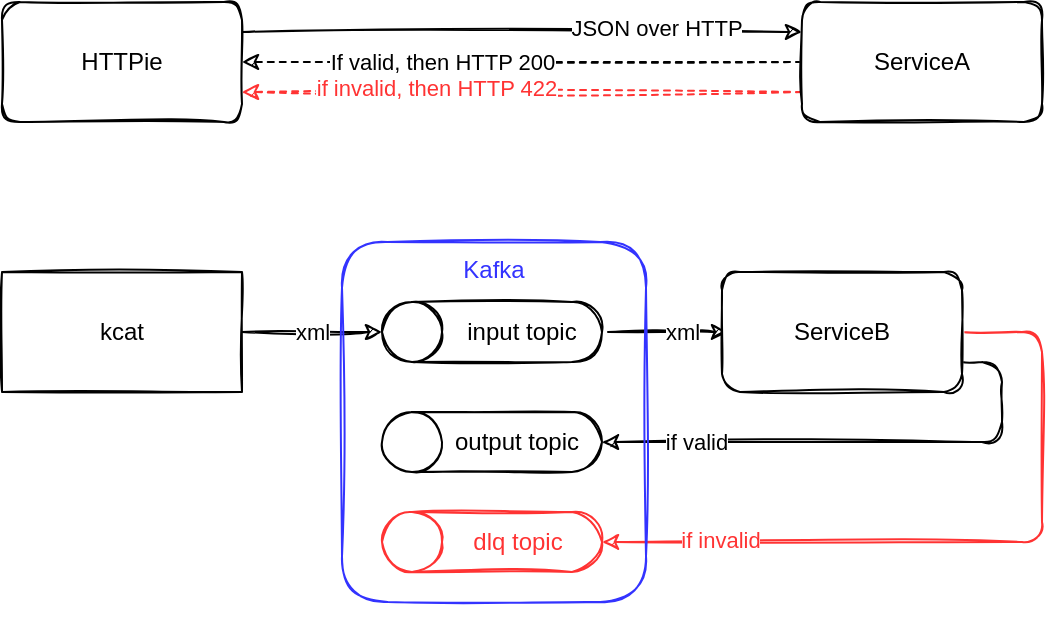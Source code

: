 <mxfile version="20.4.1" type="device"><diagram id="8p-lC2AwdFh88mKuDQkO" name="Page-1"><mxGraphModel dx="930" dy="686" grid="1" gridSize="10" guides="1" tooltips="1" connect="1" arrows="1" fold="1" page="1" pageScale="1" pageWidth="850" pageHeight="1100" math="0" shadow="0"><root><mxCell id="0"/><mxCell id="1" parent="0"/><mxCell id="rmotCwbEnxl7Q_GgQrHp-3" style="edgeStyle=orthogonalEdgeStyle;rounded=0;orthogonalLoop=1;jettySize=auto;html=1;entryX=0;entryY=0.25;entryDx=0;entryDy=0;sketch=1;exitX=1;exitY=0.25;exitDx=0;exitDy=0;" edge="1" parent="1" source="rmotCwbEnxl7Q_GgQrHp-1" target="rmotCwbEnxl7Q_GgQrHp-2"><mxGeometry relative="1" as="geometry"/></mxCell><mxCell id="rmotCwbEnxl7Q_GgQrHp-21" value="&lt;font color=&quot;#000000&quot;&gt;JSON over HTTP&lt;/font&gt;" style="edgeLabel;html=1;align=center;verticalAlign=middle;resizable=0;points=[];fontColor=#FF3333;" vertex="1" connectable="0" parent="rmotCwbEnxl7Q_GgQrHp-3"><mxGeometry x="0.35" relative="1" as="geometry"><mxPoint x="18" y="-2" as="offset"/></mxGeometry></mxCell><mxCell id="rmotCwbEnxl7Q_GgQrHp-1" value="HTTPie" style="rounded=1;whiteSpace=wrap;html=1;sketch=1;" vertex="1" parent="1"><mxGeometry x="40" y="40" width="120" height="60" as="geometry"/></mxCell><mxCell id="rmotCwbEnxl7Q_GgQrHp-19" style="edgeStyle=orthogonalEdgeStyle;rounded=0;sketch=1;orthogonalLoop=1;jettySize=auto;html=1;entryX=1;entryY=0.5;entryDx=0;entryDy=0;fontColor=#FF3333;startArrow=none;startFill=0;endArrow=classic;endFill=1;dashed=1;" edge="1" parent="1" source="rmotCwbEnxl7Q_GgQrHp-2" target="rmotCwbEnxl7Q_GgQrHp-1"><mxGeometry relative="1" as="geometry"/></mxCell><mxCell id="rmotCwbEnxl7Q_GgQrHp-22" value="If valid, then HTTP 200" style="edgeLabel;html=1;align=center;verticalAlign=middle;resizable=0;points=[];fontColor=#000000;" vertex="1" connectable="0" parent="rmotCwbEnxl7Q_GgQrHp-19"><mxGeometry x="-0.4" y="2" relative="1" as="geometry"><mxPoint x="-96" y="-2" as="offset"/></mxGeometry></mxCell><mxCell id="rmotCwbEnxl7Q_GgQrHp-20" style="edgeStyle=orthogonalEdgeStyle;rounded=0;sketch=1;orthogonalLoop=1;jettySize=auto;html=1;entryX=1;entryY=0.75;entryDx=0;entryDy=0;dashed=1;fontColor=#FF3333;startArrow=none;startFill=0;endArrow=classic;endFill=1;exitX=0;exitY=0.75;exitDx=0;exitDy=0;strokeColor=#FF3333;" edge="1" parent="1" source="rmotCwbEnxl7Q_GgQrHp-2" target="rmotCwbEnxl7Q_GgQrHp-1"><mxGeometry relative="1" as="geometry"/></mxCell><mxCell id="rmotCwbEnxl7Q_GgQrHp-23" value="if invalid, then HTTP 422" style="edgeLabel;html=1;align=center;verticalAlign=middle;resizable=0;points=[];fontColor=#FF3333;" vertex="1" connectable="0" parent="rmotCwbEnxl7Q_GgQrHp-20"><mxGeometry x="-0.083" y="6" relative="1" as="geometry"><mxPoint x="-55" y="-8" as="offset"/></mxGeometry></mxCell><mxCell id="rmotCwbEnxl7Q_GgQrHp-2" value="ServiceA" style="rounded=1;whiteSpace=wrap;html=1;sketch=1;" vertex="1" parent="1"><mxGeometry x="440" y="40" width="120" height="60" as="geometry"/></mxCell><mxCell id="rmotCwbEnxl7Q_GgQrHp-10" value="xml" style="edgeStyle=orthogonalEdgeStyle;rounded=0;sketch=1;orthogonalLoop=1;jettySize=auto;html=1;entryX=0.5;entryY=0;entryDx=0;entryDy=0;entryPerimeter=0;" edge="1" parent="1" source="rmotCwbEnxl7Q_GgQrHp-4" target="rmotCwbEnxl7Q_GgQrHp-5"><mxGeometry relative="1" as="geometry"/></mxCell><mxCell id="rmotCwbEnxl7Q_GgQrHp-4" value="kcat" style="rounded=0;whiteSpace=wrap;html=1;sketch=1;" vertex="1" parent="1"><mxGeometry x="40" y="175" width="120" height="60" as="geometry"/></mxCell><mxCell id="rmotCwbEnxl7Q_GgQrHp-7" value="" style="shape=cylinder3;whiteSpace=wrap;html=1;boundedLbl=1;backgroundOutline=1;size=15;rounded=1;sketch=1;rotation=-90;strokeColor=#FF3333;" vertex="1" parent="1"><mxGeometry x="270" y="255" width="30" height="110" as="geometry"/></mxCell><mxCell id="rmotCwbEnxl7Q_GgQrHp-9" value="" style="group" vertex="1" connectable="0" parent="1"><mxGeometry x="230" y="190" width="110" height="30" as="geometry"/></mxCell><mxCell id="rmotCwbEnxl7Q_GgQrHp-5" value="" style="shape=cylinder3;whiteSpace=wrap;html=1;boundedLbl=1;backgroundOutline=1;size=15;rounded=1;sketch=1;rotation=-90;" vertex="1" parent="rmotCwbEnxl7Q_GgQrHp-9"><mxGeometry x="40" y="-40" width="30" height="110" as="geometry"/></mxCell><mxCell id="rmotCwbEnxl7Q_GgQrHp-8" value="input topic" style="text;html=1;strokeColor=none;fillColor=none;align=center;verticalAlign=middle;whiteSpace=wrap;rounded=0;sketch=1;" vertex="1" parent="rmotCwbEnxl7Q_GgQrHp-9"><mxGeometry x="40" width="60" height="30" as="geometry"/></mxCell><mxCell id="rmotCwbEnxl7Q_GgQrHp-13" value="xml" style="edgeStyle=orthogonalEdgeStyle;rounded=0;sketch=1;orthogonalLoop=1;jettySize=auto;html=1;entryX=0.5;entryY=1;entryDx=0;entryDy=0;entryPerimeter=0;startArrow=classic;startFill=1;endArrow=none;endFill=0;" edge="1" parent="1"><mxGeometry x="-0.233" relative="1" as="geometry"><mxPoint x="403" y="205" as="sourcePoint"/><mxPoint x="343" y="205" as="targetPoint"/><Array as="points"><mxPoint x="383" y="205"/><mxPoint x="383" y="205"/></Array><mxPoint as="offset"/></mxGeometry></mxCell><mxCell id="rmotCwbEnxl7Q_GgQrHp-17" style="edgeStyle=orthogonalEdgeStyle;rounded=1;sketch=1;orthogonalLoop=1;jettySize=auto;html=1;entryX=1;entryY=0.5;entryDx=0;entryDy=0;fontColor=#FF3333;startArrow=none;startFill=0;endArrow=classic;endFill=1;exitX=1;exitY=0.75;exitDx=0;exitDy=0;shadow=0;" edge="1" parent="1" source="rmotCwbEnxl7Q_GgQrHp-11" target="rmotCwbEnxl7Q_GgQrHp-14"><mxGeometry relative="1" as="geometry"><Array as="points"><mxPoint x="540" y="220"/><mxPoint x="540" y="260"/></Array></mxGeometry></mxCell><mxCell id="rmotCwbEnxl7Q_GgQrHp-24" value="&lt;font color=&quot;#000000&quot;&gt;if valid&lt;/font&gt;" style="edgeLabel;html=1;align=center;verticalAlign=middle;resizable=0;points=[];fontColor=#FF3333;" vertex="1" connectable="0" parent="rmotCwbEnxl7Q_GgQrHp-17"><mxGeometry x="0.586" relative="1" as="geometry"><mxPoint x="-7" as="offset"/></mxGeometry></mxCell><mxCell id="rmotCwbEnxl7Q_GgQrHp-18" style="edgeStyle=orthogonalEdgeStyle;rounded=1;sketch=1;orthogonalLoop=1;jettySize=auto;html=1;entryX=0.5;entryY=1;entryDx=0;entryDy=0;entryPerimeter=0;fontColor=#FF3333;startArrow=none;startFill=0;endArrow=classic;endFill=1;strokeColor=#FF3333;" edge="1" parent="1" source="rmotCwbEnxl7Q_GgQrHp-11" target="rmotCwbEnxl7Q_GgQrHp-7"><mxGeometry relative="1" as="geometry"><Array as="points"><mxPoint x="560" y="205"/><mxPoint x="560" y="310"/></Array></mxGeometry></mxCell><mxCell id="rmotCwbEnxl7Q_GgQrHp-25" value="if invalid" style="edgeLabel;html=1;align=center;verticalAlign=middle;resizable=0;points=[];fontColor=#FF3333;" vertex="1" connectable="0" parent="rmotCwbEnxl7Q_GgQrHp-18"><mxGeometry x="0.68" y="1" relative="1" as="geometry"><mxPoint y="-2" as="offset"/></mxGeometry></mxCell><mxCell id="rmotCwbEnxl7Q_GgQrHp-11" value="ServiceB" style="rounded=1;whiteSpace=wrap;html=1;sketch=1;" vertex="1" parent="1"><mxGeometry x="400" y="175" width="120" height="60" as="geometry"/></mxCell><mxCell id="rmotCwbEnxl7Q_GgQrHp-15" value="" style="group" vertex="1" connectable="0" parent="1"><mxGeometry x="230" y="245" width="132" height="115" as="geometry"/></mxCell><mxCell id="rmotCwbEnxl7Q_GgQrHp-6" value="" style="shape=cylinder3;whiteSpace=wrap;html=1;boundedLbl=1;backgroundOutline=1;size=15;rounded=1;sketch=1;rotation=-90;" vertex="1" parent="rmotCwbEnxl7Q_GgQrHp-15"><mxGeometry x="40" y="-40" width="30" height="110" as="geometry"/></mxCell><mxCell id="rmotCwbEnxl7Q_GgQrHp-14" value="output topic" style="text;html=1;strokeColor=none;fillColor=none;align=center;verticalAlign=middle;whiteSpace=wrap;rounded=0;sketch=1;" vertex="1" parent="rmotCwbEnxl7Q_GgQrHp-15"><mxGeometry x="25" width="85" height="30" as="geometry"/></mxCell><mxCell id="rmotCwbEnxl7Q_GgQrHp-26" value="&lt;font color=&quot;#3333ff&quot;&gt;Kafka&lt;/font&gt;" style="rounded=1;whiteSpace=wrap;html=1;sketch=1;strokeColor=#3333FF;fontColor=#FF3333;fillColor=none;verticalAlign=top;" vertex="1" parent="rmotCwbEnxl7Q_GgQrHp-15"><mxGeometry x="-20" y="-85" width="152" height="180" as="geometry"/></mxCell><mxCell id="rmotCwbEnxl7Q_GgQrHp-16" value="&lt;font color=&quot;#ff3333&quot;&gt;dlq topic&lt;/font&gt;" style="text;html=1;strokeColor=none;fillColor=none;align=center;verticalAlign=middle;whiteSpace=wrap;rounded=0;sketch=1;" vertex="1" parent="1"><mxGeometry x="268" y="295" width="60" height="30" as="geometry"/></mxCell></root></mxGraphModel></diagram></mxfile>